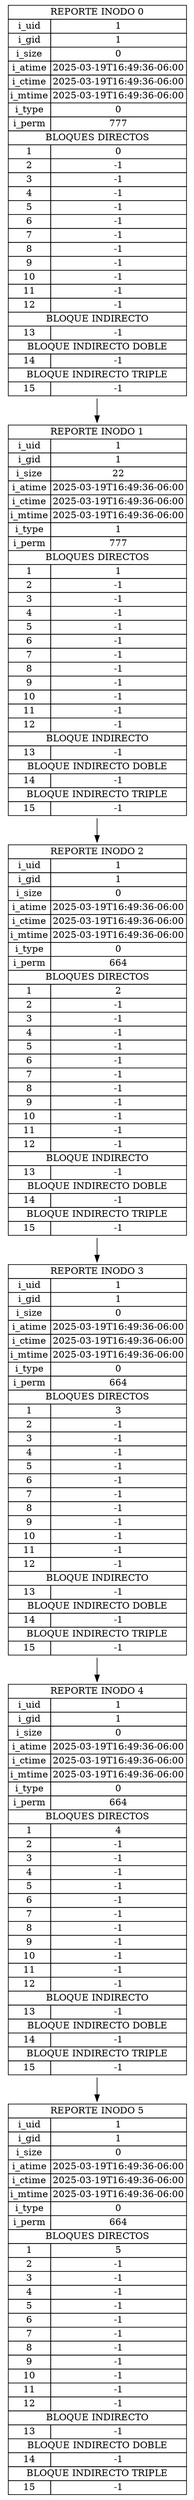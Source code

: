 digraph G {
        node [shape=plaintext]
    inode0 [label=<
            <table border="0" cellborder="1" cellspacing="0">
                <tr><td colspan="2"> REPORTE INODO 0 </td></tr>
                <tr><td>i_uid</td><td>1</td></tr>
                <tr><td>i_gid</td><td>1</td></tr>
                <tr><td>i_size</td><td>0</td></tr>
                <tr><td>i_atime</td><td>2025-03-19T16:49:36-06:00</td></tr>
                <tr><td>i_ctime</td><td>2025-03-19T16:49:36-06:00</td></tr>
                <tr><td>i_mtime</td><td>2025-03-19T16:49:36-06:00</td></tr>
                <tr><td>i_type</td><td>0</td></tr>
                <tr><td>i_perm</td><td>777</td></tr>
                <tr><td colspan="2">BLOQUES DIRECTOS</td></tr>
            <tr><td>1</td><td>0</td></tr><tr><td>2</td><td>-1</td></tr><tr><td>3</td><td>-1</td></tr><tr><td>4</td><td>-1</td></tr><tr><td>5</td><td>-1</td></tr><tr><td>6</td><td>-1</td></tr><tr><td>7</td><td>-1</td></tr><tr><td>8</td><td>-1</td></tr><tr><td>9</td><td>-1</td></tr><tr><td>10</td><td>-1</td></tr><tr><td>11</td><td>-1</td></tr><tr><td>12</td><td>-1</td></tr>
                <tr><td colspan="2">BLOQUE INDIRECTO</td></tr>
                <tr><td>13</td><td>-1</td></tr>
                <tr><td colspan="2">BLOQUE INDIRECTO DOBLE</td></tr>
                <tr><td>14</td><td>-1</td></tr>
                <tr><td colspan="2">BLOQUE INDIRECTO TRIPLE</td></tr>
                <tr><td>15</td><td>-1</td></tr>
            </table>>];
        inode0 -> inode1;
inode1 [label=<
            <table border="0" cellborder="1" cellspacing="0">
                <tr><td colspan="2"> REPORTE INODO 1 </td></tr>
                <tr><td>i_uid</td><td>1</td></tr>
                <tr><td>i_gid</td><td>1</td></tr>
                <tr><td>i_size</td><td>22</td></tr>
                <tr><td>i_atime</td><td>2025-03-19T16:49:36-06:00</td></tr>
                <tr><td>i_ctime</td><td>2025-03-19T16:49:36-06:00</td></tr>
                <tr><td>i_mtime</td><td>2025-03-19T16:49:36-06:00</td></tr>
                <tr><td>i_type</td><td>1</td></tr>
                <tr><td>i_perm</td><td>777</td></tr>
                <tr><td colspan="2">BLOQUES DIRECTOS</td></tr>
            <tr><td>1</td><td>1</td></tr><tr><td>2</td><td>-1</td></tr><tr><td>3</td><td>-1</td></tr><tr><td>4</td><td>-1</td></tr><tr><td>5</td><td>-1</td></tr><tr><td>6</td><td>-1</td></tr><tr><td>7</td><td>-1</td></tr><tr><td>8</td><td>-1</td></tr><tr><td>9</td><td>-1</td></tr><tr><td>10</td><td>-1</td></tr><tr><td>11</td><td>-1</td></tr><tr><td>12</td><td>-1</td></tr>
                <tr><td colspan="2">BLOQUE INDIRECTO</td></tr>
                <tr><td>13</td><td>-1</td></tr>
                <tr><td colspan="2">BLOQUE INDIRECTO DOBLE</td></tr>
                <tr><td>14</td><td>-1</td></tr>
                <tr><td colspan="2">BLOQUE INDIRECTO TRIPLE</td></tr>
                <tr><td>15</td><td>-1</td></tr>
            </table>>];
        inode1 -> inode2;
inode2 [label=<
            <table border="0" cellborder="1" cellspacing="0">
                <tr><td colspan="2"> REPORTE INODO 2 </td></tr>
                <tr><td>i_uid</td><td>1</td></tr>
                <tr><td>i_gid</td><td>1</td></tr>
                <tr><td>i_size</td><td>0</td></tr>
                <tr><td>i_atime</td><td>2025-03-19T16:49:36-06:00</td></tr>
                <tr><td>i_ctime</td><td>2025-03-19T16:49:36-06:00</td></tr>
                <tr><td>i_mtime</td><td>2025-03-19T16:49:36-06:00</td></tr>
                <tr><td>i_type</td><td>0</td></tr>
                <tr><td>i_perm</td><td>664</td></tr>
                <tr><td colspan="2">BLOQUES DIRECTOS</td></tr>
            <tr><td>1</td><td>2</td></tr><tr><td>2</td><td>-1</td></tr><tr><td>3</td><td>-1</td></tr><tr><td>4</td><td>-1</td></tr><tr><td>5</td><td>-1</td></tr><tr><td>6</td><td>-1</td></tr><tr><td>7</td><td>-1</td></tr><tr><td>8</td><td>-1</td></tr><tr><td>9</td><td>-1</td></tr><tr><td>10</td><td>-1</td></tr><tr><td>11</td><td>-1</td></tr><tr><td>12</td><td>-1</td></tr>
                <tr><td colspan="2">BLOQUE INDIRECTO</td></tr>
                <tr><td>13</td><td>-1</td></tr>
                <tr><td colspan="2">BLOQUE INDIRECTO DOBLE</td></tr>
                <tr><td>14</td><td>-1</td></tr>
                <tr><td colspan="2">BLOQUE INDIRECTO TRIPLE</td></tr>
                <tr><td>15</td><td>-1</td></tr>
            </table>>];
        inode2 -> inode3;
inode3 [label=<
            <table border="0" cellborder="1" cellspacing="0">
                <tr><td colspan="2"> REPORTE INODO 3 </td></tr>
                <tr><td>i_uid</td><td>1</td></tr>
                <tr><td>i_gid</td><td>1</td></tr>
                <tr><td>i_size</td><td>0</td></tr>
                <tr><td>i_atime</td><td>2025-03-19T16:49:36-06:00</td></tr>
                <tr><td>i_ctime</td><td>2025-03-19T16:49:36-06:00</td></tr>
                <tr><td>i_mtime</td><td>2025-03-19T16:49:36-06:00</td></tr>
                <tr><td>i_type</td><td>0</td></tr>
                <tr><td>i_perm</td><td>664</td></tr>
                <tr><td colspan="2">BLOQUES DIRECTOS</td></tr>
            <tr><td>1</td><td>3</td></tr><tr><td>2</td><td>-1</td></tr><tr><td>3</td><td>-1</td></tr><tr><td>4</td><td>-1</td></tr><tr><td>5</td><td>-1</td></tr><tr><td>6</td><td>-1</td></tr><tr><td>7</td><td>-1</td></tr><tr><td>8</td><td>-1</td></tr><tr><td>9</td><td>-1</td></tr><tr><td>10</td><td>-1</td></tr><tr><td>11</td><td>-1</td></tr><tr><td>12</td><td>-1</td></tr>
                <tr><td colspan="2">BLOQUE INDIRECTO</td></tr>
                <tr><td>13</td><td>-1</td></tr>
                <tr><td colspan="2">BLOQUE INDIRECTO DOBLE</td></tr>
                <tr><td>14</td><td>-1</td></tr>
                <tr><td colspan="2">BLOQUE INDIRECTO TRIPLE</td></tr>
                <tr><td>15</td><td>-1</td></tr>
            </table>>];
        inode3 -> inode4;
inode4 [label=<
            <table border="0" cellborder="1" cellspacing="0">
                <tr><td colspan="2"> REPORTE INODO 4 </td></tr>
                <tr><td>i_uid</td><td>1</td></tr>
                <tr><td>i_gid</td><td>1</td></tr>
                <tr><td>i_size</td><td>0</td></tr>
                <tr><td>i_atime</td><td>2025-03-19T16:49:36-06:00</td></tr>
                <tr><td>i_ctime</td><td>2025-03-19T16:49:36-06:00</td></tr>
                <tr><td>i_mtime</td><td>2025-03-19T16:49:36-06:00</td></tr>
                <tr><td>i_type</td><td>0</td></tr>
                <tr><td>i_perm</td><td>664</td></tr>
                <tr><td colspan="2">BLOQUES DIRECTOS</td></tr>
            <tr><td>1</td><td>4</td></tr><tr><td>2</td><td>-1</td></tr><tr><td>3</td><td>-1</td></tr><tr><td>4</td><td>-1</td></tr><tr><td>5</td><td>-1</td></tr><tr><td>6</td><td>-1</td></tr><tr><td>7</td><td>-1</td></tr><tr><td>8</td><td>-1</td></tr><tr><td>9</td><td>-1</td></tr><tr><td>10</td><td>-1</td></tr><tr><td>11</td><td>-1</td></tr><tr><td>12</td><td>-1</td></tr>
                <tr><td colspan="2">BLOQUE INDIRECTO</td></tr>
                <tr><td>13</td><td>-1</td></tr>
                <tr><td colspan="2">BLOQUE INDIRECTO DOBLE</td></tr>
                <tr><td>14</td><td>-1</td></tr>
                <tr><td colspan="2">BLOQUE INDIRECTO TRIPLE</td></tr>
                <tr><td>15</td><td>-1</td></tr>
            </table>>];
        inode4 -> inode5;
inode5 [label=<
            <table border="0" cellborder="1" cellspacing="0">
                <tr><td colspan="2"> REPORTE INODO 5 </td></tr>
                <tr><td>i_uid</td><td>1</td></tr>
                <tr><td>i_gid</td><td>1</td></tr>
                <tr><td>i_size</td><td>0</td></tr>
                <tr><td>i_atime</td><td>2025-03-19T16:49:36-06:00</td></tr>
                <tr><td>i_ctime</td><td>2025-03-19T16:49:36-06:00</td></tr>
                <tr><td>i_mtime</td><td>2025-03-19T16:49:36-06:00</td></tr>
                <tr><td>i_type</td><td>0</td></tr>
                <tr><td>i_perm</td><td>664</td></tr>
                <tr><td colspan="2">BLOQUES DIRECTOS</td></tr>
            <tr><td>1</td><td>5</td></tr><tr><td>2</td><td>-1</td></tr><tr><td>3</td><td>-1</td></tr><tr><td>4</td><td>-1</td></tr><tr><td>5</td><td>-1</td></tr><tr><td>6</td><td>-1</td></tr><tr><td>7</td><td>-1</td></tr><tr><td>8</td><td>-1</td></tr><tr><td>9</td><td>-1</td></tr><tr><td>10</td><td>-1</td></tr><tr><td>11</td><td>-1</td></tr><tr><td>12</td><td>-1</td></tr>
                <tr><td colspan="2">BLOQUE INDIRECTO</td></tr>
                <tr><td>13</td><td>-1</td></tr>
                <tr><td colspan="2">BLOQUE INDIRECTO DOBLE</td></tr>
                <tr><td>14</td><td>-1</td></tr>
                <tr><td colspan="2">BLOQUE INDIRECTO TRIPLE</td></tr>
                <tr><td>15</td><td>-1</td></tr>
            </table>>];
        }